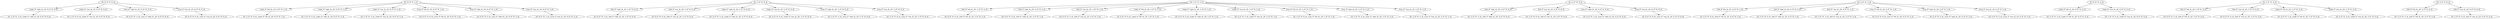 strict digraph  {
"[(0, 0)_H^(0, 0)_A]";
"[right_H^right_A]__[(0, 0)_H^(0, 0)_A]";
"[(0, 1)_H^(0, 1)_A]__[right_H^right_A]__[(0, 0)_H^(0, 0)_A]";
"[right_H^stay_A]__[(0, 0)_H^(0, 0)_A]";
"[(0, 1)_H^(0, 0)_A]__[right_H^stay_A]__[(0, 0)_H^(0, 0)_A]";
"[stay_H^right_A]__[(0, 0)_H^(0, 0)_A]";
"[(0, 0)_H^(0, 1)_A]__[stay_H^right_A]__[(0, 0)_H^(0, 0)_A]";
"[stay_H^stay_A]__[(0, 0)_H^(0, 0)_A]";
"[(0, 0)_H^(0, 0)_A]__[stay_H^stay_A]__[(0, 0)_H^(0, 0)_A]";
"[(0, 0)_H^(0, 1)_A]";
"[right_H^left_A]__[(0, 0)_H^(0, 1)_A]";
"[(0, 1)_H^(0, 0)_A]__[right_H^left_A]__[(0, 0)_H^(0, 1)_A]";
"[right_H^right_A]__[(0, 0)_H^(0, 1)_A]";
"[(0, 1)_H^(0, 2)_A]__[right_H^right_A]__[(0, 0)_H^(0, 1)_A]";
"[right_H^stay_A]__[(0, 0)_H^(0, 1)_A]";
"[(0, 1)_H^(0, 1)_A]__[right_H^stay_A]__[(0, 0)_H^(0, 1)_A]";
"[stay_H^left_A]__[(0, 0)_H^(0, 1)_A]";
"[(0, 0)_H^(0, 0)_A]__[stay_H^left_A]__[(0, 0)_H^(0, 1)_A]";
"[stay_H^right_A]__[(0, 0)_H^(0, 1)_A]";
"[(0, 0)_H^(0, 2)_A]__[stay_H^right_A]__[(0, 0)_H^(0, 1)_A]";
"[stay_H^stay_A]__[(0, 0)_H^(0, 1)_A]";
"[(0, 0)_H^(0, 1)_A]__[stay_H^stay_A]__[(0, 0)_H^(0, 1)_A]";
"[(0, 1)_H^(0, 0)_A]";
"[left_H^right_A]__[(0, 1)_H^(0, 0)_A]";
"[(0, 0)_H^(0, 1)_A]__[left_H^right_A]__[(0, 1)_H^(0, 0)_A]";
"[left_H^stay_A]__[(0, 1)_H^(0, 0)_A]";
"[(0, 0)_H^(0, 0)_A]__[left_H^stay_A]__[(0, 1)_H^(0, 0)_A]";
"[right_H^right_A]__[(0, 1)_H^(0, 0)_A]";
"[(0, 2)_H^(0, 1)_A]__[right_H^right_A]__[(0, 1)_H^(0, 0)_A]";
"[right_H^stay_A]__[(0, 1)_H^(0, 0)_A]";
"[(0, 2)_H^(0, 0)_A]__[right_H^stay_A]__[(0, 1)_H^(0, 0)_A]";
"[stay_H^right_A]__[(0, 1)_H^(0, 0)_A]";
"[(0, 1)_H^(0, 1)_A]__[stay_H^right_A]__[(0, 1)_H^(0, 0)_A]";
"[stay_H^stay_A]__[(0, 1)_H^(0, 0)_A]";
"[(0, 1)_H^(0, 0)_A]__[stay_H^stay_A]__[(0, 1)_H^(0, 0)_A]";
"[(0, 1)_H^(0, 1)_A]";
"[left_H^left_A]__[(0, 1)_H^(0, 1)_A]";
"[(0, 0)_H^(0, 0)_A]__[left_H^left_A]__[(0, 1)_H^(0, 1)_A]";
"[left_H^right_A]__[(0, 1)_H^(0, 1)_A]";
"[(0, 0)_H^(0, 2)_A]__[left_H^right_A]__[(0, 1)_H^(0, 1)_A]";
"[left_H^stay_A]__[(0, 1)_H^(0, 1)_A]";
"[(0, 0)_H^(0, 1)_A]__[left_H^stay_A]__[(0, 1)_H^(0, 1)_A]";
"[right_H^left_A]__[(0, 1)_H^(0, 1)_A]";
"[(0, 2)_H^(0, 0)_A]__[right_H^left_A]__[(0, 1)_H^(0, 1)_A]";
"[right_H^right_A]__[(0, 1)_H^(0, 1)_A]";
"[(0, 2)_H^(0, 2)_A]__[right_H^right_A]__[(0, 1)_H^(0, 1)_A]";
"[right_H^stay_A]__[(0, 1)_H^(0, 1)_A]";
"[(0, 2)_H^(0, 1)_A]__[right_H^stay_A]__[(0, 1)_H^(0, 1)_A]";
"[stay_H^left_A]__[(0, 1)_H^(0, 1)_A]";
"[(0, 1)_H^(0, 0)_A]__[stay_H^left_A]__[(0, 1)_H^(0, 1)_A]";
"[stay_H^right_A]__[(0, 1)_H^(0, 1)_A]";
"[(0, 1)_H^(0, 2)_A]__[stay_H^right_A]__[(0, 1)_H^(0, 1)_A]";
"[stay_H^stay_A]__[(0, 1)_H^(0, 1)_A]";
"[(0, 1)_H^(0, 1)_A]__[stay_H^stay_A]__[(0, 1)_H^(0, 1)_A]";
"[(0, 2)_H^(0, 0)_A]";
"[left_H^right_A]__[(0, 2)_H^(0, 0)_A]";
"[(0, 1)_H^(0, 1)_A]__[left_H^right_A]__[(0, 2)_H^(0, 0)_A]";
"[left_H^stay_A]__[(0, 2)_H^(0, 0)_A]";
"[(0, 1)_H^(0, 0)_A]__[left_H^stay_A]__[(0, 2)_H^(0, 0)_A]";
"[stay_H^right_A]__[(0, 2)_H^(0, 0)_A]";
"[(0, 2)_H^(0, 1)_A]__[stay_H^right_A]__[(0, 2)_H^(0, 0)_A]";
"[stay_H^stay_A]__[(0, 2)_H^(0, 0)_A]";
"[(0, 2)_H^(0, 0)_A]__[stay_H^stay_A]__[(0, 2)_H^(0, 0)_A]";
"[(0, 2)_H^(0, 1)_A]";
"[left_H^left_A]__[(0, 2)_H^(0, 1)_A]";
"[(0, 1)_H^(0, 0)_A]__[left_H^left_A]__[(0, 2)_H^(0, 1)_A]";
"[left_H^right_A]__[(0, 2)_H^(0, 1)_A]";
"[(0, 1)_H^(0, 2)_A]__[left_H^right_A]__[(0, 2)_H^(0, 1)_A]";
"[left_H^stay_A]__[(0, 2)_H^(0, 1)_A]";
"[(0, 1)_H^(0, 1)_A]__[left_H^stay_A]__[(0, 2)_H^(0, 1)_A]";
"[stay_H^left_A]__[(0, 2)_H^(0, 1)_A]";
"[(0, 2)_H^(0, 0)_A]__[stay_H^left_A]__[(0, 2)_H^(0, 1)_A]";
"[stay_H^right_A]__[(0, 2)_H^(0, 1)_A]";
"[(0, 2)_H^(0, 2)_A]__[stay_H^right_A]__[(0, 2)_H^(0, 1)_A]";
"[stay_H^stay_A]__[(0, 2)_H^(0, 1)_A]";
"[(0, 2)_H^(0, 1)_A]__[stay_H^stay_A]__[(0, 2)_H^(0, 1)_A]";
"[(0, 0)_H^(0, 2)_A]";
"[right_H^left_A]__[(0, 0)_H^(0, 2)_A]";
"[(0, 1)_H^(0, 1)_A]__[right_H^left_A]__[(0, 0)_H^(0, 2)_A]";
"[right_H^stay_A]__[(0, 0)_H^(0, 2)_A]";
"[(0, 1)_H^(0, 2)_A]__[right_H^stay_A]__[(0, 0)_H^(0, 2)_A]";
"[(0, 1)_H^(0, 2)_A]";
"[left_H^left_A]__[(0, 1)_H^(0, 2)_A]";
"[(0, 0)_H^(0, 1)_A]__[left_H^left_A]__[(0, 1)_H^(0, 2)_A]";
"[left_H^stay_A]__[(0, 1)_H^(0, 2)_A]";
"[(0, 0)_H^(0, 2)_A]__[left_H^stay_A]__[(0, 1)_H^(0, 2)_A]";
"[right_H^left_A]__[(0, 1)_H^(0, 2)_A]";
"[(0, 2)_H^(0, 1)_A]__[right_H^left_A]__[(0, 1)_H^(0, 2)_A]";
"[right_H^stay_A]__[(0, 1)_H^(0, 2)_A]";
"[(0, 2)_H^(0, 2)_A]__[right_H^stay_A]__[(0, 1)_H^(0, 2)_A]";
"[(0, 2)_H^(0, 2)_A]";
"[left_H^left_A]__[(0, 2)_H^(0, 2)_A]";
"[(0, 1)_H^(0, 1)_A]__[left_H^left_A]__[(0, 2)_H^(0, 2)_A]";
"[left_H^stay_A]__[(0, 2)_H^(0, 2)_A]";
"[(0, 1)_H^(0, 2)_A]__[left_H^stay_A]__[(0, 2)_H^(0, 2)_A]";
"[(0, 0)_H^(0, 0)_A]" -> "[right_H^right_A]__[(0, 0)_H^(0, 0)_A]";
"[(0, 0)_H^(0, 0)_A]" -> "[right_H^stay_A]__[(0, 0)_H^(0, 0)_A]";
"[(0, 0)_H^(0, 0)_A]" -> "[stay_H^right_A]__[(0, 0)_H^(0, 0)_A]";
"[(0, 0)_H^(0, 0)_A]" -> "[stay_H^stay_A]__[(0, 0)_H^(0, 0)_A]";
"[right_H^right_A]__[(0, 0)_H^(0, 0)_A]" -> "[(0, 1)_H^(0, 1)_A]__[right_H^right_A]__[(0, 0)_H^(0, 0)_A]"  [weight="1.0"];
"[right_H^stay_A]__[(0, 0)_H^(0, 0)_A]" -> "[(0, 1)_H^(0, 0)_A]__[right_H^stay_A]__[(0, 0)_H^(0, 0)_A]"  [weight="1.0"];
"[stay_H^right_A]__[(0, 0)_H^(0, 0)_A]" -> "[(0, 0)_H^(0, 1)_A]__[stay_H^right_A]__[(0, 0)_H^(0, 0)_A]"  [weight="1.0"];
"[stay_H^stay_A]__[(0, 0)_H^(0, 0)_A]" -> "[(0, 0)_H^(0, 0)_A]__[stay_H^stay_A]__[(0, 0)_H^(0, 0)_A]"  [weight="1.0"];
"[(0, 0)_H^(0, 1)_A]" -> "[right_H^left_A]__[(0, 0)_H^(0, 1)_A]";
"[(0, 0)_H^(0, 1)_A]" -> "[right_H^right_A]__[(0, 0)_H^(0, 1)_A]";
"[(0, 0)_H^(0, 1)_A]" -> "[right_H^stay_A]__[(0, 0)_H^(0, 1)_A]";
"[(0, 0)_H^(0, 1)_A]" -> "[stay_H^left_A]__[(0, 0)_H^(0, 1)_A]";
"[(0, 0)_H^(0, 1)_A]" -> "[stay_H^right_A]__[(0, 0)_H^(0, 1)_A]";
"[(0, 0)_H^(0, 1)_A]" -> "[stay_H^stay_A]__[(0, 0)_H^(0, 1)_A]";
"[right_H^left_A]__[(0, 0)_H^(0, 1)_A]" -> "[(0, 1)_H^(0, 0)_A]__[right_H^left_A]__[(0, 0)_H^(0, 1)_A]"  [weight="1.0"];
"[right_H^right_A]__[(0, 0)_H^(0, 1)_A]" -> "[(0, 1)_H^(0, 2)_A]__[right_H^right_A]__[(0, 0)_H^(0, 1)_A]"  [weight="1.0"];
"[right_H^stay_A]__[(0, 0)_H^(0, 1)_A]" -> "[(0, 1)_H^(0, 1)_A]__[right_H^stay_A]__[(0, 0)_H^(0, 1)_A]"  [weight="1.0"];
"[stay_H^left_A]__[(0, 0)_H^(0, 1)_A]" -> "[(0, 0)_H^(0, 0)_A]__[stay_H^left_A]__[(0, 0)_H^(0, 1)_A]"  [weight="1.0"];
"[stay_H^right_A]__[(0, 0)_H^(0, 1)_A]" -> "[(0, 0)_H^(0, 2)_A]__[stay_H^right_A]__[(0, 0)_H^(0, 1)_A]"  [weight="1.0"];
"[stay_H^stay_A]__[(0, 0)_H^(0, 1)_A]" -> "[(0, 0)_H^(0, 1)_A]__[stay_H^stay_A]__[(0, 0)_H^(0, 1)_A]"  [weight="1.0"];
"[(0, 1)_H^(0, 0)_A]" -> "[left_H^right_A]__[(0, 1)_H^(0, 0)_A]";
"[(0, 1)_H^(0, 0)_A]" -> "[left_H^stay_A]__[(0, 1)_H^(0, 0)_A]";
"[(0, 1)_H^(0, 0)_A]" -> "[right_H^right_A]__[(0, 1)_H^(0, 0)_A]";
"[(0, 1)_H^(0, 0)_A]" -> "[right_H^stay_A]__[(0, 1)_H^(0, 0)_A]";
"[(0, 1)_H^(0, 0)_A]" -> "[stay_H^right_A]__[(0, 1)_H^(0, 0)_A]";
"[(0, 1)_H^(0, 0)_A]" -> "[stay_H^stay_A]__[(0, 1)_H^(0, 0)_A]";
"[left_H^right_A]__[(0, 1)_H^(0, 0)_A]" -> "[(0, 0)_H^(0, 1)_A]__[left_H^right_A]__[(0, 1)_H^(0, 0)_A]"  [weight="1.0"];
"[left_H^stay_A]__[(0, 1)_H^(0, 0)_A]" -> "[(0, 0)_H^(0, 0)_A]__[left_H^stay_A]__[(0, 1)_H^(0, 0)_A]"  [weight="1.0"];
"[right_H^right_A]__[(0, 1)_H^(0, 0)_A]" -> "[(0, 2)_H^(0, 1)_A]__[right_H^right_A]__[(0, 1)_H^(0, 0)_A]"  [weight="1.0"];
"[right_H^stay_A]__[(0, 1)_H^(0, 0)_A]" -> "[(0, 2)_H^(0, 0)_A]__[right_H^stay_A]__[(0, 1)_H^(0, 0)_A]"  [weight="1.0"];
"[stay_H^right_A]__[(0, 1)_H^(0, 0)_A]" -> "[(0, 1)_H^(0, 1)_A]__[stay_H^right_A]__[(0, 1)_H^(0, 0)_A]"  [weight="1.0"];
"[stay_H^stay_A]__[(0, 1)_H^(0, 0)_A]" -> "[(0, 1)_H^(0, 0)_A]__[stay_H^stay_A]__[(0, 1)_H^(0, 0)_A]"  [weight="1.0"];
"[(0, 1)_H^(0, 1)_A]" -> "[left_H^left_A]__[(0, 1)_H^(0, 1)_A]";
"[(0, 1)_H^(0, 1)_A]" -> "[left_H^right_A]__[(0, 1)_H^(0, 1)_A]";
"[(0, 1)_H^(0, 1)_A]" -> "[left_H^stay_A]__[(0, 1)_H^(0, 1)_A]";
"[(0, 1)_H^(0, 1)_A]" -> "[right_H^left_A]__[(0, 1)_H^(0, 1)_A]";
"[(0, 1)_H^(0, 1)_A]" -> "[right_H^right_A]__[(0, 1)_H^(0, 1)_A]";
"[(0, 1)_H^(0, 1)_A]" -> "[right_H^stay_A]__[(0, 1)_H^(0, 1)_A]";
"[(0, 1)_H^(0, 1)_A]" -> "[stay_H^left_A]__[(0, 1)_H^(0, 1)_A]";
"[(0, 1)_H^(0, 1)_A]" -> "[stay_H^right_A]__[(0, 1)_H^(0, 1)_A]";
"[(0, 1)_H^(0, 1)_A]" -> "[stay_H^stay_A]__[(0, 1)_H^(0, 1)_A]";
"[left_H^left_A]__[(0, 1)_H^(0, 1)_A]" -> "[(0, 0)_H^(0, 0)_A]__[left_H^left_A]__[(0, 1)_H^(0, 1)_A]"  [weight="1.0"];
"[left_H^right_A]__[(0, 1)_H^(0, 1)_A]" -> "[(0, 0)_H^(0, 2)_A]__[left_H^right_A]__[(0, 1)_H^(0, 1)_A]"  [weight="1.0"];
"[left_H^stay_A]__[(0, 1)_H^(0, 1)_A]" -> "[(0, 0)_H^(0, 1)_A]__[left_H^stay_A]__[(0, 1)_H^(0, 1)_A]"  [weight="1.0"];
"[right_H^left_A]__[(0, 1)_H^(0, 1)_A]" -> "[(0, 2)_H^(0, 0)_A]__[right_H^left_A]__[(0, 1)_H^(0, 1)_A]"  [weight="1.0"];
"[right_H^right_A]__[(0, 1)_H^(0, 1)_A]" -> "[(0, 2)_H^(0, 2)_A]__[right_H^right_A]__[(0, 1)_H^(0, 1)_A]"  [weight="1.0"];
"[right_H^stay_A]__[(0, 1)_H^(0, 1)_A]" -> "[(0, 2)_H^(0, 1)_A]__[right_H^stay_A]__[(0, 1)_H^(0, 1)_A]"  [weight="1.0"];
"[stay_H^left_A]__[(0, 1)_H^(0, 1)_A]" -> "[(0, 1)_H^(0, 0)_A]__[stay_H^left_A]__[(0, 1)_H^(0, 1)_A]"  [weight="1.0"];
"[stay_H^right_A]__[(0, 1)_H^(0, 1)_A]" -> "[(0, 1)_H^(0, 2)_A]__[stay_H^right_A]__[(0, 1)_H^(0, 1)_A]"  [weight="1.0"];
"[stay_H^stay_A]__[(0, 1)_H^(0, 1)_A]" -> "[(0, 1)_H^(0, 1)_A]__[stay_H^stay_A]__[(0, 1)_H^(0, 1)_A]"  [weight="1.0"];
"[(0, 2)_H^(0, 0)_A]" -> "[left_H^right_A]__[(0, 2)_H^(0, 0)_A]";
"[(0, 2)_H^(0, 0)_A]" -> "[left_H^stay_A]__[(0, 2)_H^(0, 0)_A]";
"[(0, 2)_H^(0, 0)_A]" -> "[stay_H^right_A]__[(0, 2)_H^(0, 0)_A]";
"[(0, 2)_H^(0, 0)_A]" -> "[stay_H^stay_A]__[(0, 2)_H^(0, 0)_A]";
"[left_H^right_A]__[(0, 2)_H^(0, 0)_A]" -> "[(0, 1)_H^(0, 1)_A]__[left_H^right_A]__[(0, 2)_H^(0, 0)_A]"  [weight="1.0"];
"[left_H^stay_A]__[(0, 2)_H^(0, 0)_A]" -> "[(0, 1)_H^(0, 0)_A]__[left_H^stay_A]__[(0, 2)_H^(0, 0)_A]"  [weight="1.0"];
"[stay_H^right_A]__[(0, 2)_H^(0, 0)_A]" -> "[(0, 2)_H^(0, 1)_A]__[stay_H^right_A]__[(0, 2)_H^(0, 0)_A]"  [weight="1.0"];
"[stay_H^stay_A]__[(0, 2)_H^(0, 0)_A]" -> "[(0, 2)_H^(0, 0)_A]__[stay_H^stay_A]__[(0, 2)_H^(0, 0)_A]"  [weight="1.0"];
"[(0, 2)_H^(0, 1)_A]" -> "[left_H^left_A]__[(0, 2)_H^(0, 1)_A]";
"[(0, 2)_H^(0, 1)_A]" -> "[left_H^right_A]__[(0, 2)_H^(0, 1)_A]";
"[(0, 2)_H^(0, 1)_A]" -> "[left_H^stay_A]__[(0, 2)_H^(0, 1)_A]";
"[(0, 2)_H^(0, 1)_A]" -> "[stay_H^left_A]__[(0, 2)_H^(0, 1)_A]";
"[(0, 2)_H^(0, 1)_A]" -> "[stay_H^right_A]__[(0, 2)_H^(0, 1)_A]";
"[(0, 2)_H^(0, 1)_A]" -> "[stay_H^stay_A]__[(0, 2)_H^(0, 1)_A]";
"[left_H^left_A]__[(0, 2)_H^(0, 1)_A]" -> "[(0, 1)_H^(0, 0)_A]__[left_H^left_A]__[(0, 2)_H^(0, 1)_A]"  [weight="1.0"];
"[left_H^right_A]__[(0, 2)_H^(0, 1)_A]" -> "[(0, 1)_H^(0, 2)_A]__[left_H^right_A]__[(0, 2)_H^(0, 1)_A]"  [weight="1.0"];
"[left_H^stay_A]__[(0, 2)_H^(0, 1)_A]" -> "[(0, 1)_H^(0, 1)_A]__[left_H^stay_A]__[(0, 2)_H^(0, 1)_A]"  [weight="1.0"];
"[stay_H^left_A]__[(0, 2)_H^(0, 1)_A]" -> "[(0, 2)_H^(0, 0)_A]__[stay_H^left_A]__[(0, 2)_H^(0, 1)_A]"  [weight="1.0"];
"[stay_H^right_A]__[(0, 2)_H^(0, 1)_A]" -> "[(0, 2)_H^(0, 2)_A]__[stay_H^right_A]__[(0, 2)_H^(0, 1)_A]"  [weight="1.0"];
"[stay_H^stay_A]__[(0, 2)_H^(0, 1)_A]" -> "[(0, 2)_H^(0, 1)_A]__[stay_H^stay_A]__[(0, 2)_H^(0, 1)_A]"  [weight="1.0"];
"[(0, 0)_H^(0, 2)_A]" -> "[right_H^left_A]__[(0, 0)_H^(0, 2)_A]";
"[(0, 0)_H^(0, 2)_A]" -> "[right_H^stay_A]__[(0, 0)_H^(0, 2)_A]";
"[right_H^left_A]__[(0, 0)_H^(0, 2)_A]" -> "[(0, 1)_H^(0, 1)_A]__[right_H^left_A]__[(0, 0)_H^(0, 2)_A]"  [weight="1.0"];
"[right_H^stay_A]__[(0, 0)_H^(0, 2)_A]" -> "[(0, 1)_H^(0, 2)_A]__[right_H^stay_A]__[(0, 0)_H^(0, 2)_A]"  [weight="1.0"];
"[(0, 1)_H^(0, 2)_A]" -> "[left_H^left_A]__[(0, 1)_H^(0, 2)_A]";
"[(0, 1)_H^(0, 2)_A]" -> "[left_H^stay_A]__[(0, 1)_H^(0, 2)_A]";
"[(0, 1)_H^(0, 2)_A]" -> "[right_H^left_A]__[(0, 1)_H^(0, 2)_A]";
"[(0, 1)_H^(0, 2)_A]" -> "[right_H^stay_A]__[(0, 1)_H^(0, 2)_A]";
"[left_H^left_A]__[(0, 1)_H^(0, 2)_A]" -> "[(0, 0)_H^(0, 1)_A]__[left_H^left_A]__[(0, 1)_H^(0, 2)_A]"  [weight="1.0"];
"[left_H^stay_A]__[(0, 1)_H^(0, 2)_A]" -> "[(0, 0)_H^(0, 2)_A]__[left_H^stay_A]__[(0, 1)_H^(0, 2)_A]"  [weight="1.0"];
"[right_H^left_A]__[(0, 1)_H^(0, 2)_A]" -> "[(0, 2)_H^(0, 1)_A]__[right_H^left_A]__[(0, 1)_H^(0, 2)_A]"  [weight="1.0"];
"[right_H^stay_A]__[(0, 1)_H^(0, 2)_A]" -> "[(0, 2)_H^(0, 2)_A]__[right_H^stay_A]__[(0, 1)_H^(0, 2)_A]"  [weight="1.0"];
"[(0, 2)_H^(0, 2)_A]" -> "[left_H^left_A]__[(0, 2)_H^(0, 2)_A]";
"[(0, 2)_H^(0, 2)_A]" -> "[left_H^stay_A]__[(0, 2)_H^(0, 2)_A]";
"[left_H^left_A]__[(0, 2)_H^(0, 2)_A]" -> "[(0, 1)_H^(0, 1)_A]__[left_H^left_A]__[(0, 2)_H^(0, 2)_A]"  [weight="1.0"];
"[left_H^stay_A]__[(0, 2)_H^(0, 2)_A]" -> "[(0, 1)_H^(0, 2)_A]__[left_H^stay_A]__[(0, 2)_H^(0, 2)_A]"  [weight="1.0"];
}
